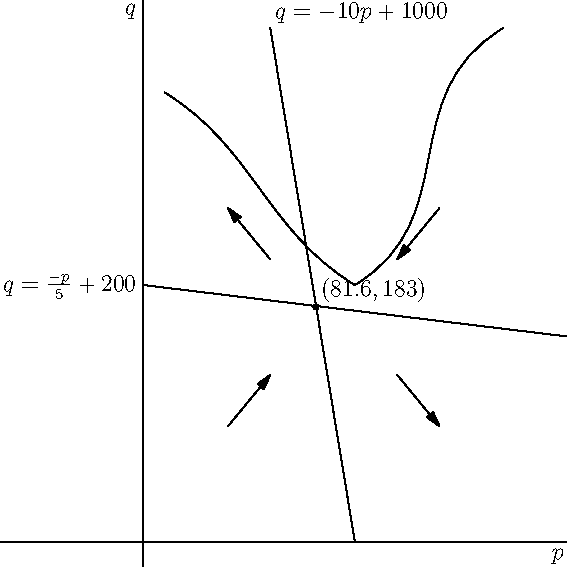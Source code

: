 size(10cm,10cm,IgnoreAspect);
import graph;

yaxis("$q$");
xaxis("$p$");

draw((60,400)--(100,0));
draw((0,200)--(200,160));

label("$q=-10p+1000$",(60,400),NE);
label("$q=\frac{-p}{5} + 200$",(0,200),W);

dot("$(81.6,183)$",(81.6,183),NE);

draw((40,90)--(60,130),Arrow);
draw((60,220)--(40,260),Arrow);
draw((120,130)--(140,90),Arrow);
draw((140,260)--(120,220),Arrow);

draw((170,400){SW}..{SW}(100,200){NW}..{NW}(10,350));
